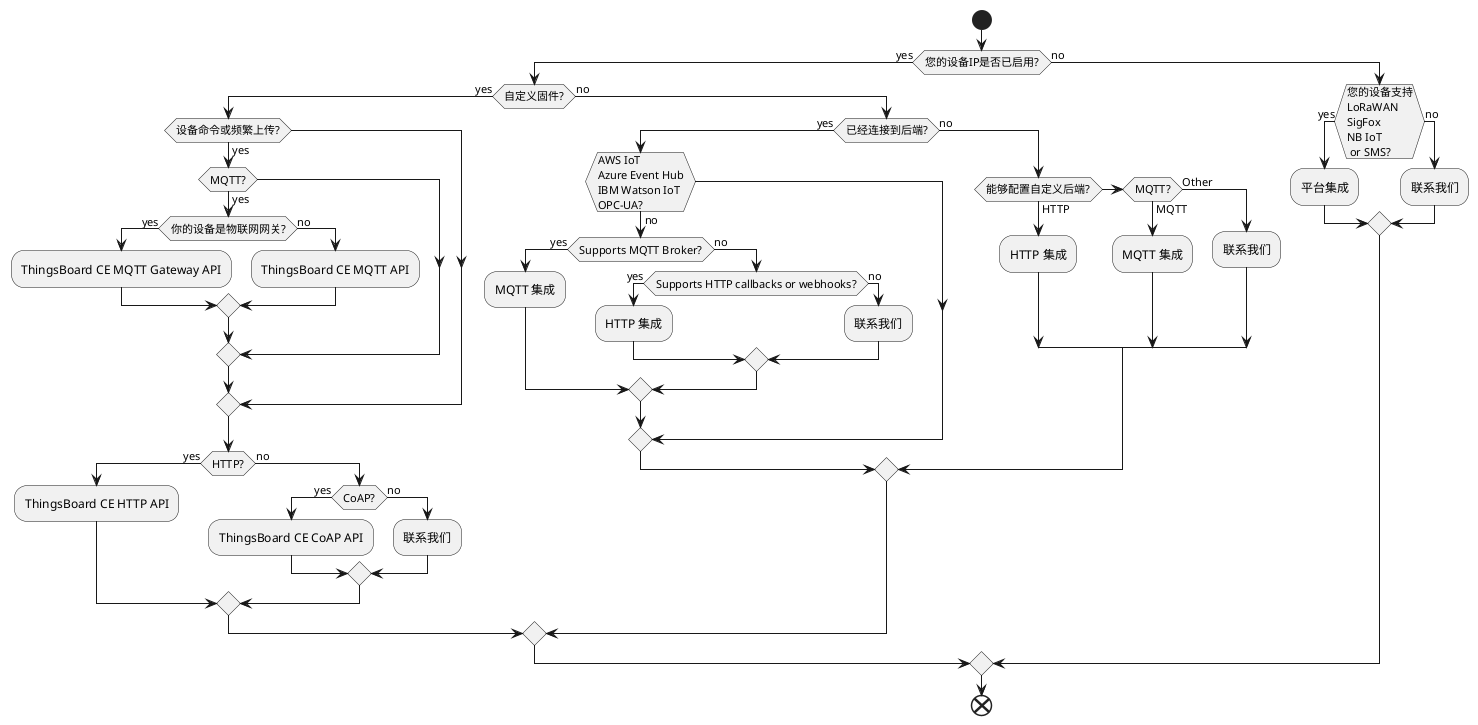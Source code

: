 @startuml Connectivity diagram
start

if (您的设备IP是否已启用?) then (yes)
  if(自定义固件?) then (yes)
    if(设备命令或频繁上传?) then (yes)
        if(MQTT?) then (yes)
            if(你的设备是物联网网关?) then (yes)
                :ThingsBoard CE MQTT Gateway API;
            else(no)
                :ThingsBoard CE MQTT API;
            endif
        endif
    endif
        if(HTTP?) then (yes)
            :ThingsBoard CE HTTP API;
        else(no)
            if(CoAP?) then (yes)
                :ThingsBoard CE CoAP API;
            else(no)
                :联系我们;
            endif
        endif
  else(no)
    if(已经连接到后端?) then(yes)
        if(AWS IoT\nAzure Event Hub\nIBM Watson IoT\nOPC-UA?) then (no)
            if(Supports MQTT Broker?) then(yes)
                :MQTT 集成;
            else(no)
                if(Supports HTTP callbacks or webhooks?) then(yes)
                    :HTTP 集成;
                else(no)
                    :联系我们;
                endif
            endif
        endif
    else(no)
        if(能够配置自定义后端?) then (HTTP)
            :HTTP 集成;
        else if(MQTT?) then (MQTT)
            :MQTT 集成;
        else(Other)
            :联系我们;
        endif
    endif
  endif
else(no)
    if(您的设备支持\nLoRaWAN\nSigFox\nNB IoT\n or SMS?) then (yes)
        :平台集成;
    else(no)
        :联系我们;
    endif
endif

end
@enduml